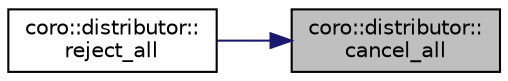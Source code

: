 digraph "coro::distributor::cancel_all"
{
 // LATEX_PDF_SIZE
  edge [fontname="Helvetica",fontsize="10",labelfontname="Helvetica",labelfontsize="10"];
  node [fontname="Helvetica",fontsize="10",shape=record];
  rankdir="RL";
  Node1 [label="coro::distributor::\lcancel_all",height=0.2,width=0.4,color="black", fillcolor="grey75", style="filled", fontcolor="black",tooltip="drops all subscribers"];
  Node1 -> Node2 [dir="back",color="midnightblue",fontsize="10",style="solid",fontname="Helvetica"];
  Node2 [label="coro::distributor::\lreject_all",height=0.2,width=0.4,color="black", fillcolor="white", style="filled",URL="$classcoro_1_1distributor_a151fe78ce593ec5c4b644b97b1d8d230.html#a151fe78ce593ec5c4b644b97b1d8d230",tooltip="reject all with current exception"];
}
